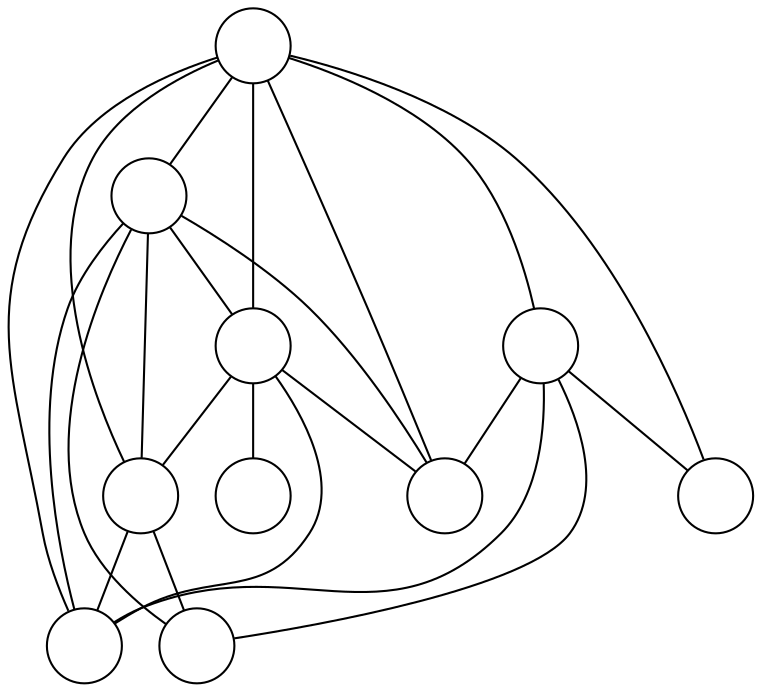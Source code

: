 graph G {
  node[label="", shape=circle]
  0;
  1;
  2;
  3;
  4;
  5;
  6;
  7;
  8;
  9;
  5 -- 0;
  5 -- 1;
  6 -- 0;
  6 -- 2;
  6 -- 3;
  6 -- 5;
  7 -- 0;
  7 -- 1;
  7 -- 2;
  7 -- 4;
  8 -- 0;
  8 -- 1;
  8 -- 2;
  8 -- 5;
  8 -- 6;
  9 -- 0;
  9 -- 2;
  9 -- 4;
  9 -- 5;
  9 -- 6;
  9 -- 7;
  9 -- 8;
}
